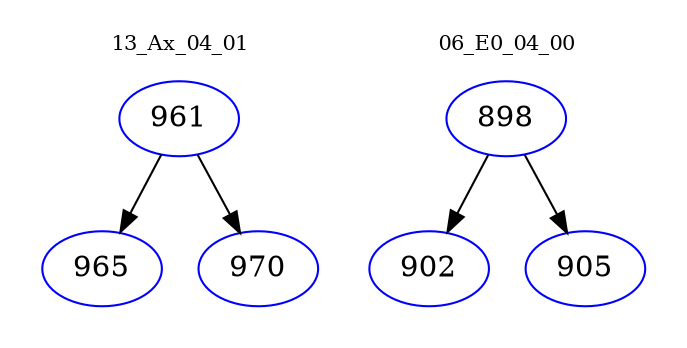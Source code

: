 digraph{
subgraph cluster_0 {
color = white
label = "13_Ax_04_01";
fontsize=10;
T0_961 [label="961", color="blue"]
T0_961 -> T0_965 [color="black"]
T0_965 [label="965", color="blue"]
T0_961 -> T0_970 [color="black"]
T0_970 [label="970", color="blue"]
}
subgraph cluster_1 {
color = white
label = "06_E0_04_00";
fontsize=10;
T1_898 [label="898", color="blue"]
T1_898 -> T1_902 [color="black"]
T1_902 [label="902", color="blue"]
T1_898 -> T1_905 [color="black"]
T1_905 [label="905", color="blue"]
}
}
